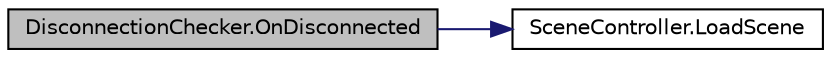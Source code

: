 digraph "DisconnectionChecker.OnDisconnected"
{
 // INTERACTIVE_SVG=YES
 // LATEX_PDF_SIZE
  bgcolor="transparent";
  edge [fontname="Helvetica",fontsize="10",labelfontname="Helvetica",labelfontsize="10"];
  node [fontname="Helvetica",fontsize="10",shape=record];
  rankdir="LR";
  Node1 [label="DisconnectionChecker.OnDisconnected",height=0.2,width=0.4,color="black", fillcolor="grey75", style="filled", fontcolor="black",tooltip=" "];
  Node1 -> Node2 [color="midnightblue",fontsize="10",style="solid",fontname="Helvetica"];
  Node2 [label="SceneController.LoadScene",height=0.2,width=0.4,color="black",URL="$class_scene_controller.html#ae792f53918da43a6af930ecf9cea0079",tooltip="This will load the scene in the background."];
}
